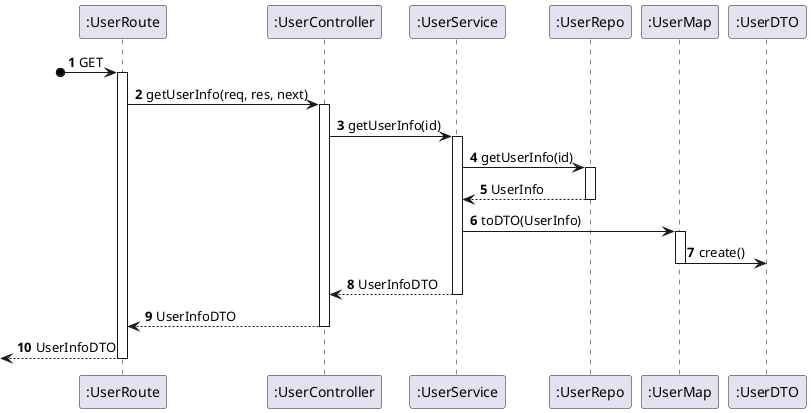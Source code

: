 @startuml

autonumber

participant ":UserRoute" as Floor
participant ":UserController" as Controller
participant ":UserService" as Service
participant ":UserRepo" as Repo
participant ":UserMap" as Map
participant ":UserDTO" as DTO

?o->Floor: GET
activate Floor

Floor -> Controller: getUserInfo(req, res, next)
activate Controller

Controller -> Service: getUserInfo(id)
activate Service

Service -> Repo: getUserInfo(id)
activate Repo


Repo --> Service: UserInfo
deactivate Repo
Service -> Map: toDTO(UserInfo)
activate Map
Map -> DTO:create()
deactivate Map

Service --> Controller: UserInfoDTO
deactivate Service

Controller --> Floor: UserInfoDTO
deactivate Controller

<--Floor: UserInfoDTO
deactivate Floor


@enduml
